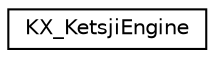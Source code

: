 digraph G
{
  edge [fontname="Helvetica",fontsize="10",labelfontname="Helvetica",labelfontsize="10"];
  node [fontname="Helvetica",fontsize="10",shape=record];
  rankdir=LR;
  Node1 [label="KX_KetsjiEngine",height=0.2,width=0.4,color="black", fillcolor="white", style="filled",URL="$db/dcd/classKX__KetsjiEngine.html"];
}
